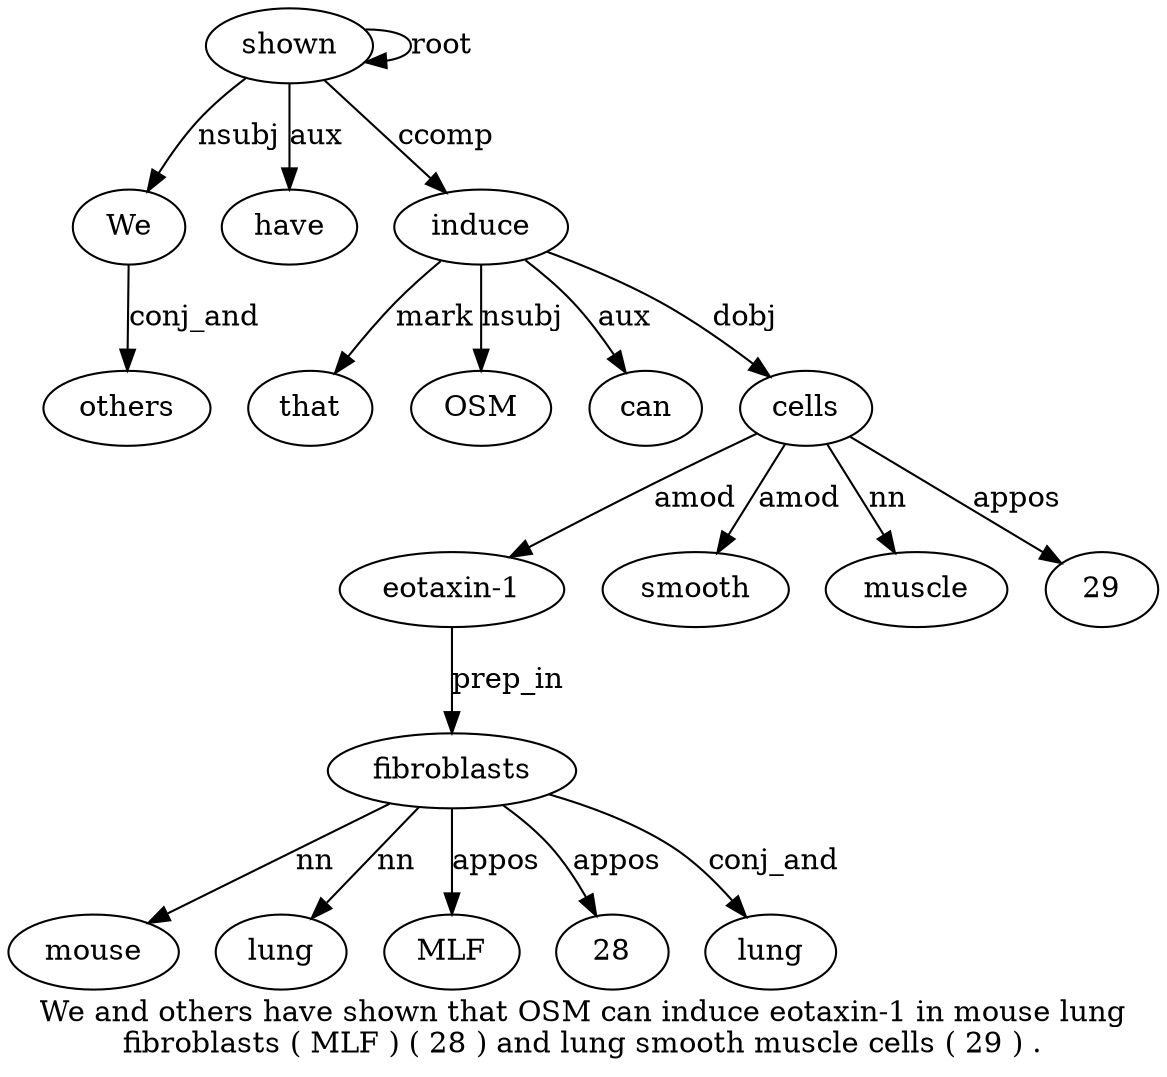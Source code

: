 digraph "We and others have shown that OSM can induce eotaxin-1 in mouse lung fibroblasts ( MLF ) ( 28 ) and lung smooth muscle cells ( 29 ) ." {
label="We and others have shown that OSM can induce eotaxin-1 in mouse lung
fibroblasts ( MLF ) ( 28 ) and lung smooth muscle cells ( 29 ) .";
shown5 [style=filled, fillcolor=white, label=shown];
We1 [style=filled, fillcolor=white, label=We];
shown5 -> We1  [label=nsubj];
others3 [style=filled, fillcolor=white, label=others];
We1 -> others3  [label=conj_and];
have4 [style=filled, fillcolor=white, label=have];
shown5 -> have4  [label=aux];
shown5 -> shown5  [label=root];
induce9 [style=filled, fillcolor=white, label=induce];
that6 [style=filled, fillcolor=white, label=that];
induce9 -> that6  [label=mark];
OSM7 [style=filled, fillcolor=white, label=OSM];
induce9 -> OSM7  [label=nsubj];
can8 [style=filled, fillcolor=white, label=can];
induce9 -> can8  [label=aux];
shown5 -> induce9  [label=ccomp];
cells25 [style=filled, fillcolor=white, label=cells];
"eotaxin-10" [style=filled, fillcolor=white, label="eotaxin-1"];
cells25 -> "eotaxin-10"  [label=amod];
fibroblasts14 [style=filled, fillcolor=white, label=fibroblasts];
mouse12 [style=filled, fillcolor=white, label=mouse];
fibroblasts14 -> mouse12  [label=nn];
lung13 [style=filled, fillcolor=white, label=lung];
fibroblasts14 -> lung13  [label=nn];
"eotaxin-10" -> fibroblasts14  [label=prep_in];
MLF16 [style=filled, fillcolor=white, label=MLF];
fibroblasts14 -> MLF16  [label=appos];
2819 [style=filled, fillcolor=white, label=28];
fibroblasts14 -> 2819  [label=appos];
lung22 [style=filled, fillcolor=white, label=lung];
fibroblasts14 -> lung22  [label=conj_and];
smooth23 [style=filled, fillcolor=white, label=smooth];
cells25 -> smooth23  [label=amod];
muscle24 [style=filled, fillcolor=white, label=muscle];
cells25 -> muscle24  [label=nn];
induce9 -> cells25  [label=dobj];
2927 [style=filled, fillcolor=white, label=29];
cells25 -> 2927  [label=appos];
}
